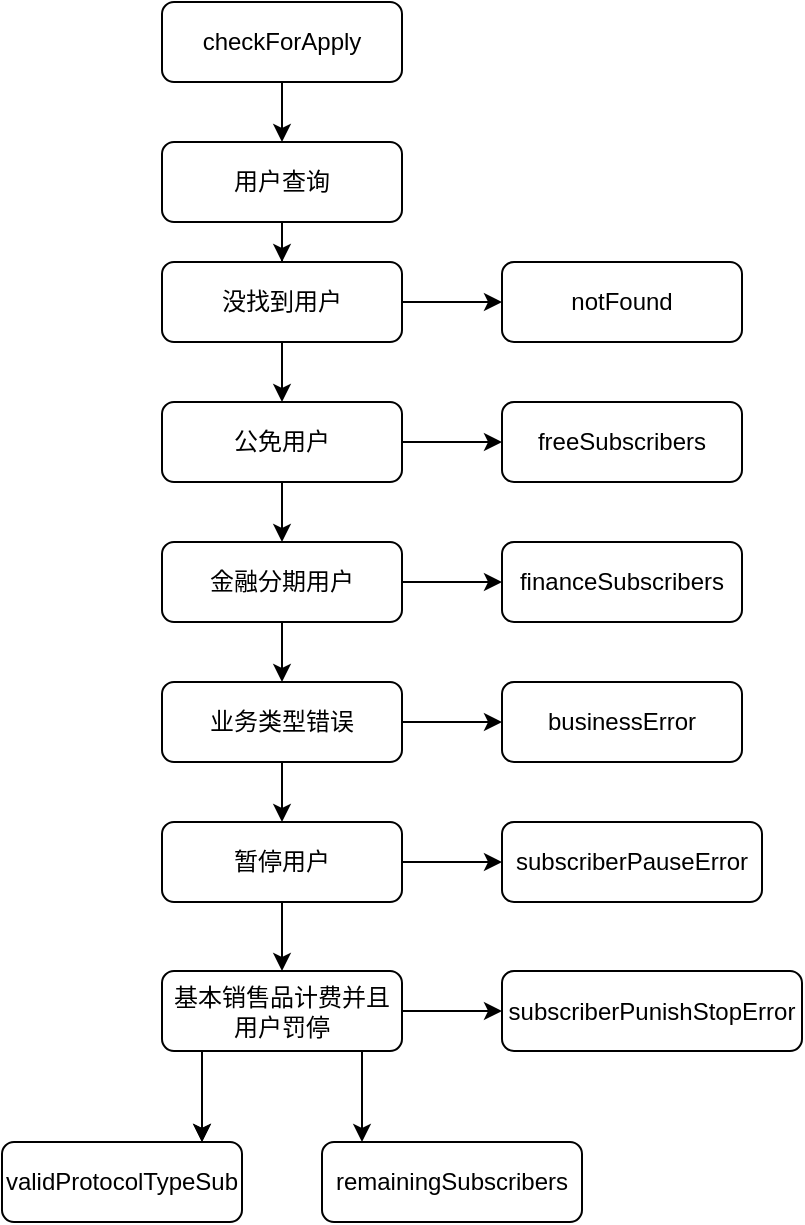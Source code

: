 <mxfile version="20.1.3" type="github" pages="2">
  <diagram id="C5RBs43oDa-KdzZeNtuy" name="Page-1">
    <mxGraphModel dx="1292" dy="696" grid="1" gridSize="10" guides="1" tooltips="1" connect="1" arrows="1" fold="1" page="1" pageScale="1" pageWidth="827" pageHeight="1169" math="0" shadow="0">
      <root>
        <mxCell id="WIyWlLk6GJQsqaUBKTNV-0" />
        <mxCell id="WIyWlLk6GJQsqaUBKTNV-1" parent="WIyWlLk6GJQsqaUBKTNV-0" />
        <mxCell id="bihctIGnhEin8kepYOOL-7" style="edgeStyle=orthogonalEdgeStyle;rounded=0;orthogonalLoop=1;jettySize=auto;html=1;exitX=0.5;exitY=1;exitDx=0;exitDy=0;entryX=0.5;entryY=0;entryDx=0;entryDy=0;" edge="1" parent="WIyWlLk6GJQsqaUBKTNV-1" source="WIyWlLk6GJQsqaUBKTNV-3" target="bihctIGnhEin8kepYOOL-5">
          <mxGeometry relative="1" as="geometry" />
        </mxCell>
        <mxCell id="WIyWlLk6GJQsqaUBKTNV-3" value="checkForApply" style="rounded=1;whiteSpace=wrap;html=1;fontSize=12;glass=0;strokeWidth=1;shadow=0;gradientColor=none;" parent="WIyWlLk6GJQsqaUBKTNV-1" vertex="1">
          <mxGeometry x="313" y="80" width="120" height="40" as="geometry" />
        </mxCell>
        <mxCell id="WIyWlLk6GJQsqaUBKTNV-12" value="notFound" style="rounded=1;whiteSpace=wrap;html=1;fontSize=12;glass=0;strokeWidth=1;shadow=0;" parent="WIyWlLk6GJQsqaUBKTNV-1" vertex="1">
          <mxGeometry x="483" y="210" width="120" height="40" as="geometry" />
        </mxCell>
        <mxCell id="bihctIGnhEin8kepYOOL-17" value="" style="edgeStyle=orthogonalEdgeStyle;rounded=0;orthogonalLoop=1;jettySize=auto;html=1;" edge="1" parent="WIyWlLk6GJQsqaUBKTNV-1" source="bihctIGnhEin8kepYOOL-5" target="bihctIGnhEin8kepYOOL-16">
          <mxGeometry relative="1" as="geometry" />
        </mxCell>
        <mxCell id="bihctIGnhEin8kepYOOL-5" value="用户查询" style="rounded=1;whiteSpace=wrap;html=1;" vertex="1" parent="WIyWlLk6GJQsqaUBKTNV-1">
          <mxGeometry x="313" y="150" width="120" height="40" as="geometry" />
        </mxCell>
        <mxCell id="bihctIGnhEin8kepYOOL-18" value="" style="edgeStyle=orthogonalEdgeStyle;rounded=0;orthogonalLoop=1;jettySize=auto;html=1;" edge="1" parent="WIyWlLk6GJQsqaUBKTNV-1" source="bihctIGnhEin8kepYOOL-16" target="WIyWlLk6GJQsqaUBKTNV-12">
          <mxGeometry relative="1" as="geometry" />
        </mxCell>
        <mxCell id="bihctIGnhEin8kepYOOL-20" value="" style="edgeStyle=orthogonalEdgeStyle;rounded=0;orthogonalLoop=1;jettySize=auto;html=1;" edge="1" parent="WIyWlLk6GJQsqaUBKTNV-1" source="bihctIGnhEin8kepYOOL-16" target="bihctIGnhEin8kepYOOL-19">
          <mxGeometry relative="1" as="geometry" />
        </mxCell>
        <mxCell id="bihctIGnhEin8kepYOOL-16" value="没找到用户" style="whiteSpace=wrap;html=1;rounded=1;" vertex="1" parent="WIyWlLk6GJQsqaUBKTNV-1">
          <mxGeometry x="313" y="210" width="120" height="40" as="geometry" />
        </mxCell>
        <mxCell id="bihctIGnhEin8kepYOOL-22" value="" style="edgeStyle=orthogonalEdgeStyle;rounded=0;orthogonalLoop=1;jettySize=auto;html=1;" edge="1" parent="WIyWlLk6GJQsqaUBKTNV-1" source="bihctIGnhEin8kepYOOL-19" target="bihctIGnhEin8kepYOOL-21">
          <mxGeometry relative="1" as="geometry" />
        </mxCell>
        <mxCell id="bihctIGnhEin8kepYOOL-28" value="" style="edgeStyle=orthogonalEdgeStyle;rounded=0;orthogonalLoop=1;jettySize=auto;html=1;" edge="1" parent="WIyWlLk6GJQsqaUBKTNV-1" source="bihctIGnhEin8kepYOOL-19" target="bihctIGnhEin8kepYOOL-27">
          <mxGeometry relative="1" as="geometry" />
        </mxCell>
        <mxCell id="bihctIGnhEin8kepYOOL-19" value="公免用户" style="whiteSpace=wrap;html=1;rounded=1;" vertex="1" parent="WIyWlLk6GJQsqaUBKTNV-1">
          <mxGeometry x="313" y="280" width="120" height="40" as="geometry" />
        </mxCell>
        <mxCell id="bihctIGnhEin8kepYOOL-21" value="freeSubscribers" style="whiteSpace=wrap;html=1;rounded=1;" vertex="1" parent="WIyWlLk6GJQsqaUBKTNV-1">
          <mxGeometry x="483" y="280" width="120" height="40" as="geometry" />
        </mxCell>
        <mxCell id="bihctIGnhEin8kepYOOL-26" value="" style="edgeStyle=orthogonalEdgeStyle;rounded=0;orthogonalLoop=1;jettySize=auto;html=1;" edge="1" parent="WIyWlLk6GJQsqaUBKTNV-1" source="bihctIGnhEin8kepYOOL-23" target="bihctIGnhEin8kepYOOL-25">
          <mxGeometry relative="1" as="geometry" />
        </mxCell>
        <mxCell id="bihctIGnhEin8kepYOOL-33" value="" style="edgeStyle=orthogonalEdgeStyle;rounded=0;orthogonalLoop=1;jettySize=auto;html=1;" edge="1" parent="WIyWlLk6GJQsqaUBKTNV-1" source="bihctIGnhEin8kepYOOL-23" target="bihctIGnhEin8kepYOOL-32">
          <mxGeometry relative="1" as="geometry" />
        </mxCell>
        <mxCell id="bihctIGnhEin8kepYOOL-23" value="业务类型错误" style="whiteSpace=wrap;html=1;rounded=1;" vertex="1" parent="WIyWlLk6GJQsqaUBKTNV-1">
          <mxGeometry x="313" y="420" width="120" height="40" as="geometry" />
        </mxCell>
        <mxCell id="bihctIGnhEin8kepYOOL-25" value="businessError" style="whiteSpace=wrap;html=1;rounded=1;" vertex="1" parent="WIyWlLk6GJQsqaUBKTNV-1">
          <mxGeometry x="483" y="420" width="120" height="40" as="geometry" />
        </mxCell>
        <mxCell id="bihctIGnhEin8kepYOOL-30" value="" style="edgeStyle=orthogonalEdgeStyle;rounded=0;orthogonalLoop=1;jettySize=auto;html=1;" edge="1" parent="WIyWlLk6GJQsqaUBKTNV-1" source="bihctIGnhEin8kepYOOL-27" target="bihctIGnhEin8kepYOOL-29">
          <mxGeometry relative="1" as="geometry" />
        </mxCell>
        <mxCell id="bihctIGnhEin8kepYOOL-31" style="edgeStyle=orthogonalEdgeStyle;rounded=0;orthogonalLoop=1;jettySize=auto;html=1;exitX=0.5;exitY=1;exitDx=0;exitDy=0;" edge="1" parent="WIyWlLk6GJQsqaUBKTNV-1" source="bihctIGnhEin8kepYOOL-27" target="bihctIGnhEin8kepYOOL-23">
          <mxGeometry relative="1" as="geometry" />
        </mxCell>
        <mxCell id="bihctIGnhEin8kepYOOL-27" value="金融分期用户" style="whiteSpace=wrap;html=1;rounded=1;" vertex="1" parent="WIyWlLk6GJQsqaUBKTNV-1">
          <mxGeometry x="313" y="350" width="120" height="40" as="geometry" />
        </mxCell>
        <mxCell id="bihctIGnhEin8kepYOOL-29" value="financeSubscribers" style="whiteSpace=wrap;html=1;rounded=1;" vertex="1" parent="WIyWlLk6GJQsqaUBKTNV-1">
          <mxGeometry x="483" y="350" width="120" height="40" as="geometry" />
        </mxCell>
        <mxCell id="bihctIGnhEin8kepYOOL-35" value="" style="edgeStyle=orthogonalEdgeStyle;rounded=0;orthogonalLoop=1;jettySize=auto;html=1;" edge="1" parent="WIyWlLk6GJQsqaUBKTNV-1" source="bihctIGnhEin8kepYOOL-32" target="bihctIGnhEin8kepYOOL-34">
          <mxGeometry relative="1" as="geometry" />
        </mxCell>
        <mxCell id="bihctIGnhEin8kepYOOL-37" value="" style="edgeStyle=orthogonalEdgeStyle;rounded=0;orthogonalLoop=1;jettySize=auto;html=1;" edge="1" parent="WIyWlLk6GJQsqaUBKTNV-1" source="bihctIGnhEin8kepYOOL-32" target="bihctIGnhEin8kepYOOL-36">
          <mxGeometry relative="1" as="geometry" />
        </mxCell>
        <mxCell id="bihctIGnhEin8kepYOOL-32" value="暂停用户" style="whiteSpace=wrap;html=1;rounded=1;" vertex="1" parent="WIyWlLk6GJQsqaUBKTNV-1">
          <mxGeometry x="313" y="490" width="120" height="40" as="geometry" />
        </mxCell>
        <mxCell id="bihctIGnhEin8kepYOOL-34" value="subscriberPauseError" style="whiteSpace=wrap;html=1;rounded=1;" vertex="1" parent="WIyWlLk6GJQsqaUBKTNV-1">
          <mxGeometry x="483" y="490" width="130" height="40" as="geometry" />
        </mxCell>
        <mxCell id="bihctIGnhEin8kepYOOL-39" value="" style="edgeStyle=orthogonalEdgeStyle;rounded=0;orthogonalLoop=1;jettySize=auto;html=1;" edge="1" parent="WIyWlLk6GJQsqaUBKTNV-1" source="bihctIGnhEin8kepYOOL-36" target="bihctIGnhEin8kepYOOL-38">
          <mxGeometry relative="1" as="geometry" />
        </mxCell>
        <mxCell id="bihctIGnhEin8kepYOOL-45" value="" style="edgeStyle=elbowEdgeStyle;rounded=0;orthogonalLoop=1;jettySize=auto;html=1;" edge="1" parent="WIyWlLk6GJQsqaUBKTNV-1" source="bihctIGnhEin8kepYOOL-36" target="bihctIGnhEin8kepYOOL-44">
          <mxGeometry relative="1" as="geometry" />
        </mxCell>
        <mxCell id="bihctIGnhEin8kepYOOL-47" value="" style="edgeStyle=elbowEdgeStyle;rounded=0;orthogonalLoop=1;jettySize=auto;html=1;" edge="1" parent="WIyWlLk6GJQsqaUBKTNV-1" source="bihctIGnhEin8kepYOOL-36" target="bihctIGnhEin8kepYOOL-44">
          <mxGeometry relative="1" as="geometry" />
        </mxCell>
        <mxCell id="bihctIGnhEin8kepYOOL-49" value="" style="edgeStyle=elbowEdgeStyle;rounded=0;orthogonalLoop=1;jettySize=auto;html=1;" edge="1" parent="WIyWlLk6GJQsqaUBKTNV-1" source="bihctIGnhEin8kepYOOL-36" target="bihctIGnhEin8kepYOOL-48">
          <mxGeometry relative="1" as="geometry" />
        </mxCell>
        <mxCell id="bihctIGnhEin8kepYOOL-36" value="基本销售品计费并且用户罚停" style="whiteSpace=wrap;html=1;rounded=1;" vertex="1" parent="WIyWlLk6GJQsqaUBKTNV-1">
          <mxGeometry x="313" y="564.5" width="120" height="40" as="geometry" />
        </mxCell>
        <mxCell id="bihctIGnhEin8kepYOOL-38" value="subscriberPunishStopError" style="whiteSpace=wrap;html=1;rounded=1;" vertex="1" parent="WIyWlLk6GJQsqaUBKTNV-1">
          <mxGeometry x="483" y="564.5" width="150" height="40" as="geometry" />
        </mxCell>
        <mxCell id="bihctIGnhEin8kepYOOL-44" value="validProtocolTypeSub" style="whiteSpace=wrap;html=1;rounded=1;" vertex="1" parent="WIyWlLk6GJQsqaUBKTNV-1">
          <mxGeometry x="233" y="650" width="120" height="40" as="geometry" />
        </mxCell>
        <mxCell id="bihctIGnhEin8kepYOOL-48" value="remainingSubscribers" style="whiteSpace=wrap;html=1;rounded=1;" vertex="1" parent="WIyWlLk6GJQsqaUBKTNV-1">
          <mxGeometry x="393" y="650" width="130" height="40" as="geometry" />
        </mxCell>
      </root>
    </mxGraphModel>
  </diagram>
  <diagram id="pbCoSAPbWc1D1-WWsID4" name="第 2 页">
    <mxGraphModel dx="1292" dy="696" grid="1" gridSize="10" guides="1" tooltips="1" connect="1" arrows="1" fold="1" page="1" pageScale="1" pageWidth="827" pageHeight="1169" math="0" shadow="0">
      <root>
        <mxCell id="0" />
        <mxCell id="1" parent="0" />
        <mxCell id="Q1inVlD0JyjREkFy3q5B-2" value="" style="edgeStyle=elbowEdgeStyle;rounded=1;orthogonalLoop=1;jettySize=auto;html=1;sketch=1;curved=1;" edge="1" parent="1" target="Q1inVlD0JyjREkFy3q5B-4">
          <mxGeometry relative="1" as="geometry">
            <mxPoint x="320" y="160" as="sourcePoint" />
            <Array as="points">
              <mxPoint x="320" y="200" />
            </Array>
          </mxGeometry>
        </mxCell>
        <mxCell id="Q1inVlD0JyjREkFy3q5B-16" value="" style="edgeStyle=elbowEdgeStyle;rounded=1;orthogonalLoop=1;jettySize=auto;html=1;sketch=1;curved=1;" edge="1" parent="1" source="Q1inVlD0JyjREkFy3q5B-4" target="Q1inVlD0JyjREkFy3q5B-15">
          <mxGeometry relative="1" as="geometry" />
        </mxCell>
        <mxCell id="Q1inVlD0JyjREkFy3q5B-4" value="validProtocolTypeSub" style="whiteSpace=wrap;html=1;rounded=1;sketch=1;" vertex="1" parent="1">
          <mxGeometry x="260" y="215.5" width="120" height="40" as="geometry" />
        </mxCell>
        <mxCell id="Q1inVlD0JyjREkFy3q5B-7" value="checkPromotionOccupy" style="rounded=1;whiteSpace=wrap;html=1;sketch=1;" vertex="1" parent="1">
          <mxGeometry x="150" y="100" width="140" height="40" as="geometry" />
        </mxCell>
        <mxCell id="Q1inVlD0JyjREkFy3q5B-9" value="校验用户是否补偿进行中&lt;br&gt;强制释放不会释放补偿占用" style="text;html=1;strokeColor=none;fillColor=none;align=center;verticalAlign=middle;whiteSpace=wrap;rounded=1;sketch=1;" vertex="1" parent="1">
          <mxGeometry x="410" y="235.5" width="150" height="20" as="geometry" />
        </mxCell>
        <mxCell id="Q1inVlD0JyjREkFy3q5B-18" value="" style="edgeStyle=elbowEdgeStyle;rounded=1;orthogonalLoop=1;jettySize=auto;html=1;sketch=1;curved=1;" edge="1" parent="1" source="Q1inVlD0JyjREkFy3q5B-15" target="Q1inVlD0JyjREkFy3q5B-17">
          <mxGeometry relative="1" as="geometry" />
        </mxCell>
        <mxCell id="Q1inVlD0JyjREkFy3q5B-15" value="用户查询" style="whiteSpace=wrap;html=1;rounded=1;sketch=1;" vertex="1" parent="1">
          <mxGeometry x="260" y="290" width="120" height="40" as="geometry" />
        </mxCell>
        <mxCell id="Q1inVlD0JyjREkFy3q5B-20" value="" style="edgeStyle=elbowEdgeStyle;rounded=1;orthogonalLoop=1;jettySize=auto;html=1;sketch=1;curved=1;" edge="1" parent="1" source="Q1inVlD0JyjREkFy3q5B-17" target="Q1inVlD0JyjREkFy3q5B-19">
          <mxGeometry relative="1" as="geometry" />
        </mxCell>
        <mxCell id="Q1inVlD0JyjREkFy3q5B-22" value="" style="edgeStyle=elbowEdgeStyle;rounded=1;orthogonalLoop=1;jettySize=auto;html=1;sketch=1;curved=1;" edge="1" parent="1" source="Q1inVlD0JyjREkFy3q5B-17" target="Q1inVlD0JyjREkFy3q5B-21">
          <mxGeometry relative="1" as="geometry" />
        </mxCell>
        <mxCell id="Q1inVlD0JyjREkFy3q5B-17" value="查询补偿用户信息" style="whiteSpace=wrap;html=1;rounded=1;sketch=1;" vertex="1" parent="1">
          <mxGeometry x="260" y="360" width="120" height="40" as="geometry" />
        </mxCell>
        <mxCell id="Q1inVlD0JyjREkFy3q5B-24" value="" style="edgeStyle=elbowEdgeStyle;rounded=1;orthogonalLoop=1;jettySize=auto;html=1;sketch=1;curved=1;" edge="1" parent="1" source="Q1inVlD0JyjREkFy3q5B-19" target="Q1inVlD0JyjREkFy3q5B-23">
          <mxGeometry relative="1" as="geometry" />
        </mxCell>
        <mxCell id="Q1inVlD0JyjREkFy3q5B-19" value="统计 applyId 信息" style="whiteSpace=wrap;html=1;rounded=1;sketch=1;" vertex="1" parent="1">
          <mxGeometry x="440" y="360" width="120" height="40" as="geometry" />
        </mxCell>
        <mxCell id="Q1inVlD0JyjREkFy3q5B-28" value="" style="edgeStyle=elbowEdgeStyle;rounded=1;orthogonalLoop=1;jettySize=auto;html=1;sketch=1;curved=1;" edge="1" parent="1" source="Q1inVlD0JyjREkFy3q5B-21" target="Q1inVlD0JyjREkFy3q5B-27">
          <mxGeometry relative="1" as="geometry" />
        </mxCell>
        <mxCell id="Q1inVlD0JyjREkFy3q5B-21" value="根据用户转为 Map" style="whiteSpace=wrap;html=1;rounded=1;sketch=1;" vertex="1" parent="1">
          <mxGeometry x="260" y="430" width="120" height="40" as="geometry" />
        </mxCell>
        <mxCell id="Q1inVlD0JyjREkFy3q5B-29" style="edgeStyle=elbowEdgeStyle;rounded=1;orthogonalLoop=1;jettySize=auto;html=1;sketch=1;curved=1;" edge="1" parent="1" source="Q1inVlD0JyjREkFy3q5B-23" target="Q1inVlD0JyjREkFy3q5B-27">
          <mxGeometry relative="1" as="geometry" />
        </mxCell>
        <mxCell id="Q1inVlD0JyjREkFy3q5B-23" value="查询优惠实例" style="whiteSpace=wrap;html=1;rounded=1;sketch=1;" vertex="1" parent="1">
          <mxGeometry x="440" y="430" width="120" height="40" as="geometry" />
        </mxCell>
        <mxCell id="Q1inVlD0JyjREkFy3q5B-31" value="" style="edgeStyle=elbowEdgeStyle;rounded=1;orthogonalLoop=1;jettySize=auto;html=1;sketch=1;curved=1;" edge="1" parent="1" source="Q1inVlD0JyjREkFy3q5B-27" target="Q1inVlD0JyjREkFy3q5B-30">
          <mxGeometry relative="1" as="geometry" />
        </mxCell>
        <mxCell id="Q1inVlD0JyjREkFy3q5B-27" value="统计优惠被退掉的用户&amp;nbsp;promotionReleaseSubscribers&lt;br&gt;统计目前已经处于补偿中的用户&amp;nbsp;promotionSubscribers" style="whiteSpace=wrap;html=1;rounded=1;sketch=1;" vertex="1" parent="1">
          <mxGeometry x="260" y="500" width="300" height="40" as="geometry" />
        </mxCell>
        <mxCell id="Q1inVlD0JyjREkFy3q5B-30" value="返回 remainingSubscribers 为最终校验通过的用户" style="whiteSpace=wrap;html=1;rounded=1;sketch=1;" vertex="1" parent="1">
          <mxGeometry x="260" y="570" width="300" height="40" as="geometry" />
        </mxCell>
      </root>
    </mxGraphModel>
  </diagram>
</mxfile>
